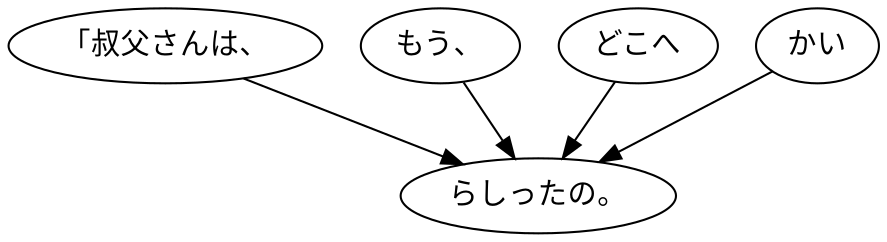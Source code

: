 digraph graph6703 {
	node0 [label="「叔父さんは、"];
	node1 [label="もう、"];
	node2 [label="どこへ"];
	node3 [label="かい"];
	node4 [label="らしったの。"];
	node0 -> node4;
	node1 -> node4;
	node2 -> node4;
	node3 -> node4;
}
